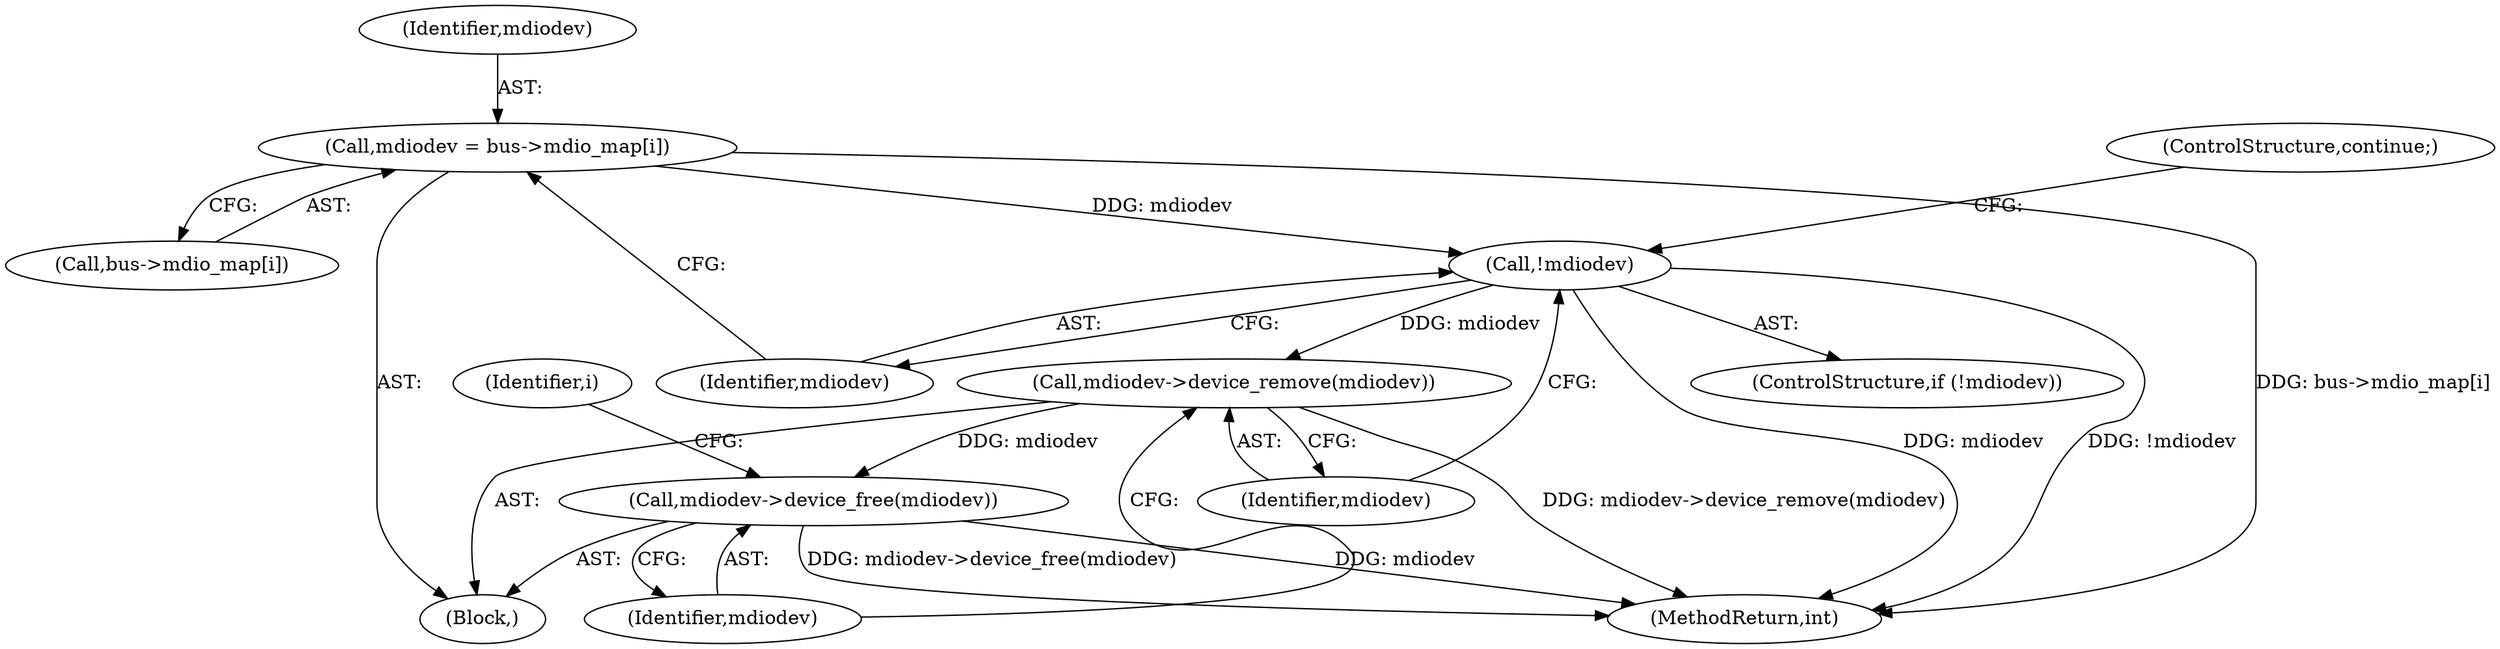 digraph "0_linux_6ff7b060535e87c2ae14dd8548512abfdda528fb@array" {
"1000326" [label="(Call,mdiodev = bus->mdio_map[i])"];
"1000334" [label="(Call,!mdiodev)"];
"1000337" [label="(Call,mdiodev->device_remove(mdiodev))"];
"1000339" [label="(Call,mdiodev->device_free(mdiodev))"];
"1000334" [label="(Call,!mdiodev)"];
"1000327" [label="(Identifier,mdiodev)"];
"1000335" [label="(Identifier,mdiodev)"];
"1000339" [label="(Call,mdiodev->device_free(mdiodev))"];
"1000338" [label="(Identifier,mdiodev)"];
"1000328" [label="(Call,bus->mdio_map[i])"];
"1000333" [label="(ControlStructure,if (!mdiodev))"];
"1000336" [label="(ControlStructure,continue;)"];
"1000323" [label="(Identifier,i)"];
"1000340" [label="(Identifier,mdiodev)"];
"1000337" [label="(Call,mdiodev->device_remove(mdiodev))"];
"1000326" [label="(Call,mdiodev = bus->mdio_map[i])"];
"1000325" [label="(Block,)"];
"1000357" [label="(MethodReturn,int)"];
"1000326" -> "1000325"  [label="AST: "];
"1000326" -> "1000328"  [label="CFG: "];
"1000327" -> "1000326"  [label="AST: "];
"1000328" -> "1000326"  [label="AST: "];
"1000335" -> "1000326"  [label="CFG: "];
"1000326" -> "1000357"  [label="DDG: bus->mdio_map[i]"];
"1000326" -> "1000334"  [label="DDG: mdiodev"];
"1000334" -> "1000333"  [label="AST: "];
"1000334" -> "1000335"  [label="CFG: "];
"1000335" -> "1000334"  [label="AST: "];
"1000336" -> "1000334"  [label="CFG: "];
"1000338" -> "1000334"  [label="CFG: "];
"1000334" -> "1000357"  [label="DDG: !mdiodev"];
"1000334" -> "1000357"  [label="DDG: mdiodev"];
"1000334" -> "1000337"  [label="DDG: mdiodev"];
"1000337" -> "1000325"  [label="AST: "];
"1000337" -> "1000338"  [label="CFG: "];
"1000338" -> "1000337"  [label="AST: "];
"1000340" -> "1000337"  [label="CFG: "];
"1000337" -> "1000357"  [label="DDG: mdiodev->device_remove(mdiodev)"];
"1000337" -> "1000339"  [label="DDG: mdiodev"];
"1000339" -> "1000325"  [label="AST: "];
"1000339" -> "1000340"  [label="CFG: "];
"1000340" -> "1000339"  [label="AST: "];
"1000323" -> "1000339"  [label="CFG: "];
"1000339" -> "1000357"  [label="DDG: mdiodev->device_free(mdiodev)"];
"1000339" -> "1000357"  [label="DDG: mdiodev"];
}
